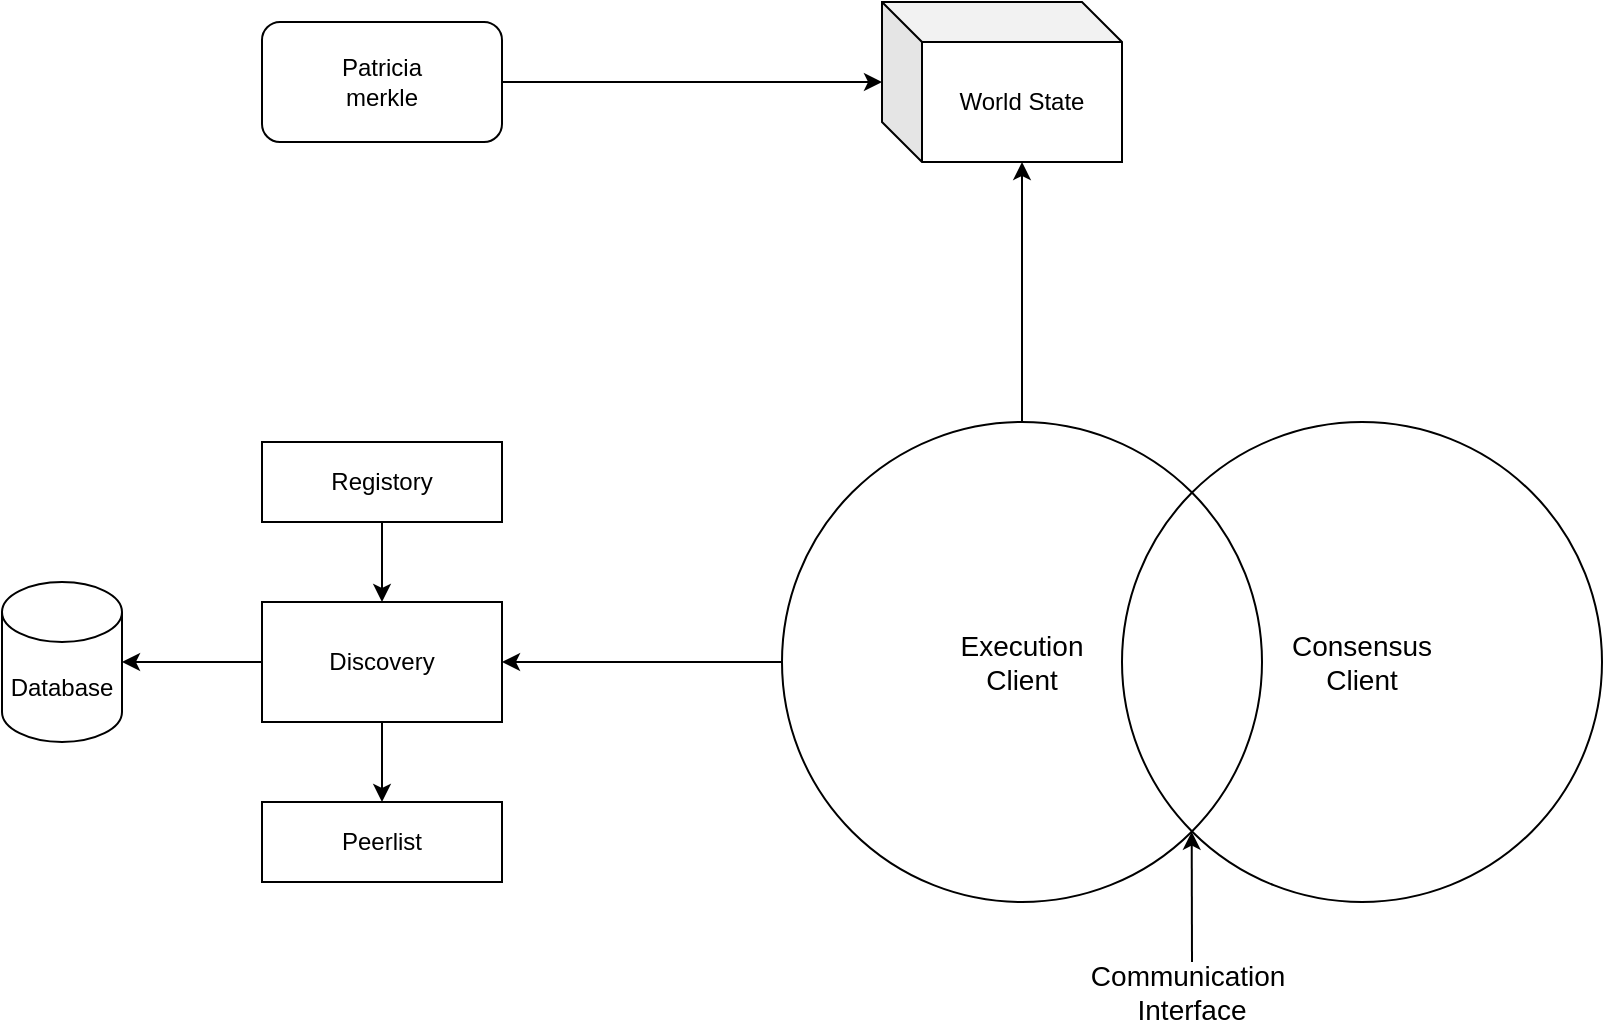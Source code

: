 <mxfile version="24.0.6" type="github">
  <diagram name="Page-1" id="kQMQTXATmenSAZyp5msM">
    <mxGraphModel dx="2290" dy="729" grid="1" gridSize="10" guides="1" tooltips="1" connect="1" arrows="1" fold="1" page="1" pageScale="1" pageWidth="850" pageHeight="1100" math="0" shadow="0">
      <root>
        <mxCell id="0" />
        <mxCell id="1" parent="0" />
        <mxCell id="oUvKnUqJZTMTFXycQhW--2" value="&lt;font style=&quot;font-size: 14px;&quot;&gt;Consensus&lt;/font&gt;&lt;div style=&quot;font-size: 14px;&quot;&gt;&lt;font style=&quot;font-size: 14px;&quot;&gt;Client&lt;/font&gt;&lt;/div&gt;" style="ellipse;whiteSpace=wrap;html=1;aspect=fixed;fillColor=none;" vertex="1" parent="1">
          <mxGeometry x="-40" y="310" width="240" height="240" as="geometry" />
        </mxCell>
        <mxCell id="oUvKnUqJZTMTFXycQhW--7" value="" style="edgeStyle=orthogonalEdgeStyle;rounded=0;orthogonalLoop=1;jettySize=auto;html=1;" edge="1" parent="1" source="oUvKnUqJZTMTFXycQhW--1" target="oUvKnUqJZTMTFXycQhW--6">
          <mxGeometry relative="1" as="geometry" />
        </mxCell>
        <mxCell id="oUvKnUqJZTMTFXycQhW--1" value="&lt;font style=&quot;font-size: 14px;&quot;&gt;Execution&lt;br&gt;Client&lt;/font&gt;" style="ellipse;whiteSpace=wrap;html=1;aspect=fixed;fillColor=none;" vertex="1" parent="1">
          <mxGeometry x="-210" y="310" width="240" height="240" as="geometry" />
        </mxCell>
        <mxCell id="oUvKnUqJZTMTFXycQhW--4" value="" style="endArrow=classic;html=1;rounded=0;entryX=1;entryY=1;entryDx=0;entryDy=0;" edge="1" parent="1" target="oUvKnUqJZTMTFXycQhW--1">
          <mxGeometry width="50" height="50" relative="1" as="geometry">
            <mxPoint x="-5" y="580" as="sourcePoint" />
            <mxPoint x="40" y="590" as="targetPoint" />
          </mxGeometry>
        </mxCell>
        <mxCell id="oUvKnUqJZTMTFXycQhW--5" value="&lt;font style=&quot;font-size: 14px;&quot;&gt;Communication&amp;nbsp; Interface&lt;/font&gt;" style="text;html=1;align=center;verticalAlign=middle;whiteSpace=wrap;rounded=0;" vertex="1" parent="1">
          <mxGeometry x="-35" y="580" width="60" height="30" as="geometry" />
        </mxCell>
        <mxCell id="oUvKnUqJZTMTFXycQhW--11" value="" style="edgeStyle=orthogonalEdgeStyle;rounded=0;orthogonalLoop=1;jettySize=auto;html=1;" edge="1" parent="1" source="oUvKnUqJZTMTFXycQhW--6" target="oUvKnUqJZTMTFXycQhW--10">
          <mxGeometry relative="1" as="geometry" />
        </mxCell>
        <mxCell id="oUvKnUqJZTMTFXycQhW--15" value="" style="edgeStyle=orthogonalEdgeStyle;rounded=0;orthogonalLoop=1;jettySize=auto;html=1;" edge="1" parent="1" source="oUvKnUqJZTMTFXycQhW--6" target="oUvKnUqJZTMTFXycQhW--13">
          <mxGeometry relative="1" as="geometry" />
        </mxCell>
        <mxCell id="oUvKnUqJZTMTFXycQhW--6" value="Discovery" style="whiteSpace=wrap;html=1;fillColor=none;" vertex="1" parent="1">
          <mxGeometry x="-470" y="400" width="120" height="60" as="geometry" />
        </mxCell>
        <mxCell id="oUvKnUqJZTMTFXycQhW--10" value="Database" style="shape=cylinder3;whiteSpace=wrap;html=1;boundedLbl=1;backgroundOutline=1;size=15;" vertex="1" parent="1">
          <mxGeometry x="-600" y="390" width="60" height="80" as="geometry" />
        </mxCell>
        <mxCell id="oUvKnUqJZTMTFXycQhW--16" value="" style="edgeStyle=orthogonalEdgeStyle;rounded=0;orthogonalLoop=1;jettySize=auto;html=1;" edge="1" parent="1" source="oUvKnUqJZTMTFXycQhW--12" target="oUvKnUqJZTMTFXycQhW--6">
          <mxGeometry relative="1" as="geometry" />
        </mxCell>
        <mxCell id="oUvKnUqJZTMTFXycQhW--12" value="Registory" style="whiteSpace=wrap;html=1;fillColor=none;" vertex="1" parent="1">
          <mxGeometry x="-470" y="320" width="120" height="40" as="geometry" />
        </mxCell>
        <mxCell id="oUvKnUqJZTMTFXycQhW--13" value="Peerlist" style="whiteSpace=wrap;html=1;fillColor=none;" vertex="1" parent="1">
          <mxGeometry x="-470" y="500" width="120" height="40" as="geometry" />
        </mxCell>
        <mxCell id="oUvKnUqJZTMTFXycQhW--17" value="World State" style="shape=cube;whiteSpace=wrap;html=1;boundedLbl=1;backgroundOutline=1;darkOpacity=0.05;darkOpacity2=0.1;" vertex="1" parent="1">
          <mxGeometry x="-160" y="100" width="120" height="80" as="geometry" />
        </mxCell>
        <mxCell id="oUvKnUqJZTMTFXycQhW--21" style="edgeStyle=orthogonalEdgeStyle;rounded=0;orthogonalLoop=1;jettySize=auto;html=1;entryX=0;entryY=0;entryDx=70;entryDy=80;entryPerimeter=0;" edge="1" parent="1" source="oUvKnUqJZTMTFXycQhW--1" target="oUvKnUqJZTMTFXycQhW--17">
          <mxGeometry relative="1" as="geometry" />
        </mxCell>
        <mxCell id="oUvKnUqJZTMTFXycQhW--23" value="" style="edgeStyle=orthogonalEdgeStyle;rounded=0;orthogonalLoop=1;jettySize=auto;html=1;" edge="1" parent="1" source="oUvKnUqJZTMTFXycQhW--22" target="oUvKnUqJZTMTFXycQhW--17">
          <mxGeometry relative="1" as="geometry" />
        </mxCell>
        <mxCell id="oUvKnUqJZTMTFXycQhW--22" value="Patricia&lt;br&gt;merkle" style="rounded=1;whiteSpace=wrap;html=1;" vertex="1" parent="1">
          <mxGeometry x="-470" y="110" width="120" height="60" as="geometry" />
        </mxCell>
      </root>
    </mxGraphModel>
  </diagram>
</mxfile>
